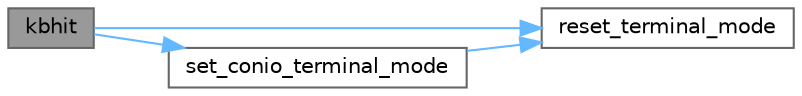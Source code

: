 digraph "kbhit"
{
 // LATEX_PDF_SIZE
  bgcolor="transparent";
  edge [fontname=Helvetica,fontsize=10,labelfontname=Helvetica,labelfontsize=10];
  node [fontname=Helvetica,fontsize=10,shape=box,height=0.2,width=0.4];
  rankdir="LR";
  Node1 [id="Node000001",label="kbhit",height=0.2,width=0.4,color="gray40", fillcolor="grey60", style="filled", fontcolor="black",tooltip=" "];
  Node1 -> Node2 [id="edge1_Node000001_Node000002",color="steelblue1",style="solid",tooltip=" "];
  Node2 [id="Node000002",label="reset_terminal_mode",height=0.2,width=0.4,color="grey40", fillcolor="white", style="filled",URL="$_state_machine_2test_8cpp.html#ac8373d63f264c2e956b071b5bd2588a1",tooltip=" "];
  Node1 -> Node3 [id="edge2_Node000001_Node000003",color="steelblue1",style="solid",tooltip=" "];
  Node3 [id="Node000003",label="set_conio_terminal_mode",height=0.2,width=0.4,color="grey40", fillcolor="white", style="filled",URL="$_state_machine_2test_8cpp.html#a49d261c1ea17ddedcc836585c758e3b2",tooltip=" "];
  Node3 -> Node2 [id="edge3_Node000003_Node000002",color="steelblue1",style="solid",tooltip=" "];
}

